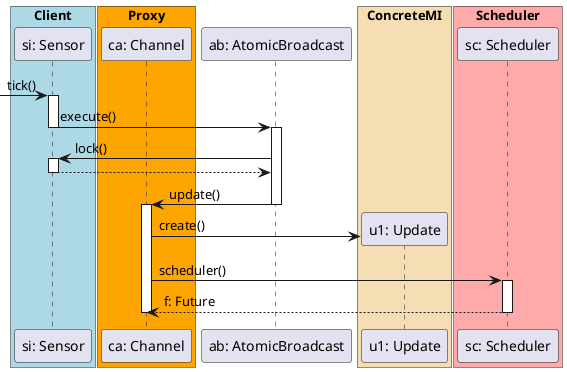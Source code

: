 @startuml
'httpsc://plantuml.com/siquence-diagram

box "Client" #LightBlue
participant "si: Sensor"
end box

box "Proxy" #Orange
participant "ca: Channel"
end box

 -> "si: Sensor" : tick()
activate "si: Sensor"
"si: Sensor" -> "ab: AtomicBroadcast" : execute()
deactivate "si: Sensor"

activate "ab: AtomicBroadcast"
"si: Sensor" <- "ab: AtomicBroadcast" : lock()
activate "si: Sensor"
"si: Sensor" --> "ab: AtomicBroadcast" :
deactivate "si: Sensor"
"ab: AtomicBroadcast" -> "ca: Channel" : update()
deactivate "ab: AtomicBroadcast"

activate "ca: Channel"
create "u1: Update"
"ca: Channel" -> "u1: Update" : create()
"ca: Channel" -> "sc: Scheduler" : scheduler()
activate "sc: Scheduler"
"ca: Channel" <-- "sc: Scheduler" : f: Future

deactivate "sc: Scheduler"
deactivate "ca: Channel"

box "ConcreteMI" #Wheat
participant "u1: Update"
end box

box "Scheduler" #FFAAAA
participant "sc: Scheduler"
end box

@enduml